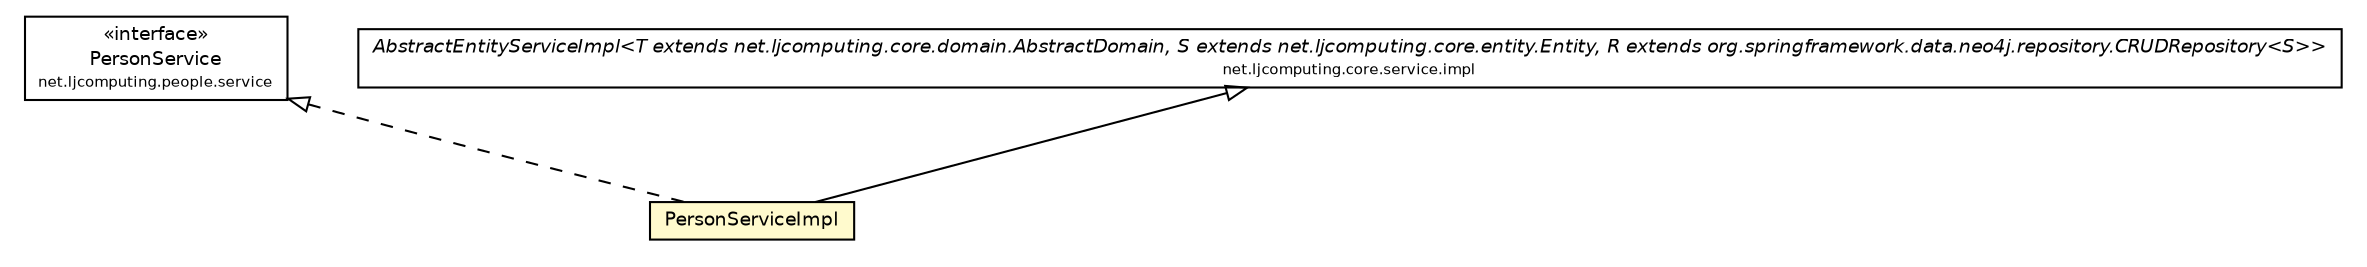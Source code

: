 #!/usr/local/bin/dot
#
# Class diagram 
# Generated by UMLGraph version R5_6 (http://www.umlgraph.org/)
#

digraph G {
	edge [fontname="Helvetica",fontsize=10,labelfontname="Helvetica",labelfontsize=10];
	node [fontname="Helvetica",fontsize=10,shape=plaintext];
	nodesep=0.25;
	ranksep=0.5;
	// net.ljcomputing.people.service.PersonService
	c1416 [label=<<table title="net.ljcomputing.people.service.PersonService" border="0" cellborder="1" cellspacing="0" cellpadding="2" port="p" href="../PersonService.html">
		<tr><td><table border="0" cellspacing="0" cellpadding="1">
<tr><td align="center" balign="center"> &#171;interface&#187; </td></tr>
<tr><td align="center" balign="center"> PersonService </td></tr>
<tr><td align="center" balign="center"><font point-size="7.0"> net.ljcomputing.people.service </font></td></tr>
		</table></td></tr>
		</table>>, URL="../PersonService.html", fontname="Helvetica", fontcolor="black", fontsize=9.0];
	// net.ljcomputing.people.service.impl.PersonServiceImpl
	c1421 [label=<<table title="net.ljcomputing.people.service.impl.PersonServiceImpl" border="0" cellborder="1" cellspacing="0" cellpadding="2" port="p" bgcolor="lemonChiffon" href="./PersonServiceImpl.html">
		<tr><td><table border="0" cellspacing="0" cellpadding="1">
<tr><td align="center" balign="center"> PersonServiceImpl </td></tr>
		</table></td></tr>
		</table>>, URL="./PersonServiceImpl.html", fontname="Helvetica", fontcolor="black", fontsize=9.0];
	//net.ljcomputing.people.service.impl.PersonServiceImpl extends net.ljcomputing.core.service.impl.AbstractEntityServiceImpl<net.ljcomputing.people.domain.Person, net.ljcomputing.people.entity.PersonEntity, net.ljcomputing.people.repository.PersonRepository>
	c1425:p -> c1421:p [dir=back,arrowtail=empty];
	//net.ljcomputing.people.service.impl.PersonServiceImpl implements net.ljcomputing.people.service.PersonService
	c1416:p -> c1421:p [dir=back,arrowtail=empty,style=dashed];
	// net.ljcomputing.core.service.impl.AbstractEntityServiceImpl<T extends net.ljcomputing.core.domain.AbstractDomain, S extends net.ljcomputing.core.entity.Entity, R extends org.springframework.data.neo4j.repository.CRUDRepository<S>>
	c1425 [label=<<table title="net.ljcomputing.core.service.impl.AbstractEntityServiceImpl" border="0" cellborder="1" cellspacing="0" cellpadding="2" port="p">
		<tr><td><table border="0" cellspacing="0" cellpadding="1">
<tr><td align="center" balign="center"><font face="Helvetica-Oblique"> AbstractEntityServiceImpl&lt;T extends net.ljcomputing.core.domain.AbstractDomain, S extends net.ljcomputing.core.entity.Entity, R extends org.springframework.data.neo4j.repository.CRUDRepository&lt;S&gt;&gt; </font></td></tr>
<tr><td align="center" balign="center"><font point-size="7.0"> net.ljcomputing.core.service.impl </font></td></tr>
		</table></td></tr>
		</table>>, URL="null", fontname="Helvetica", fontcolor="black", fontsize=9.0];
}

